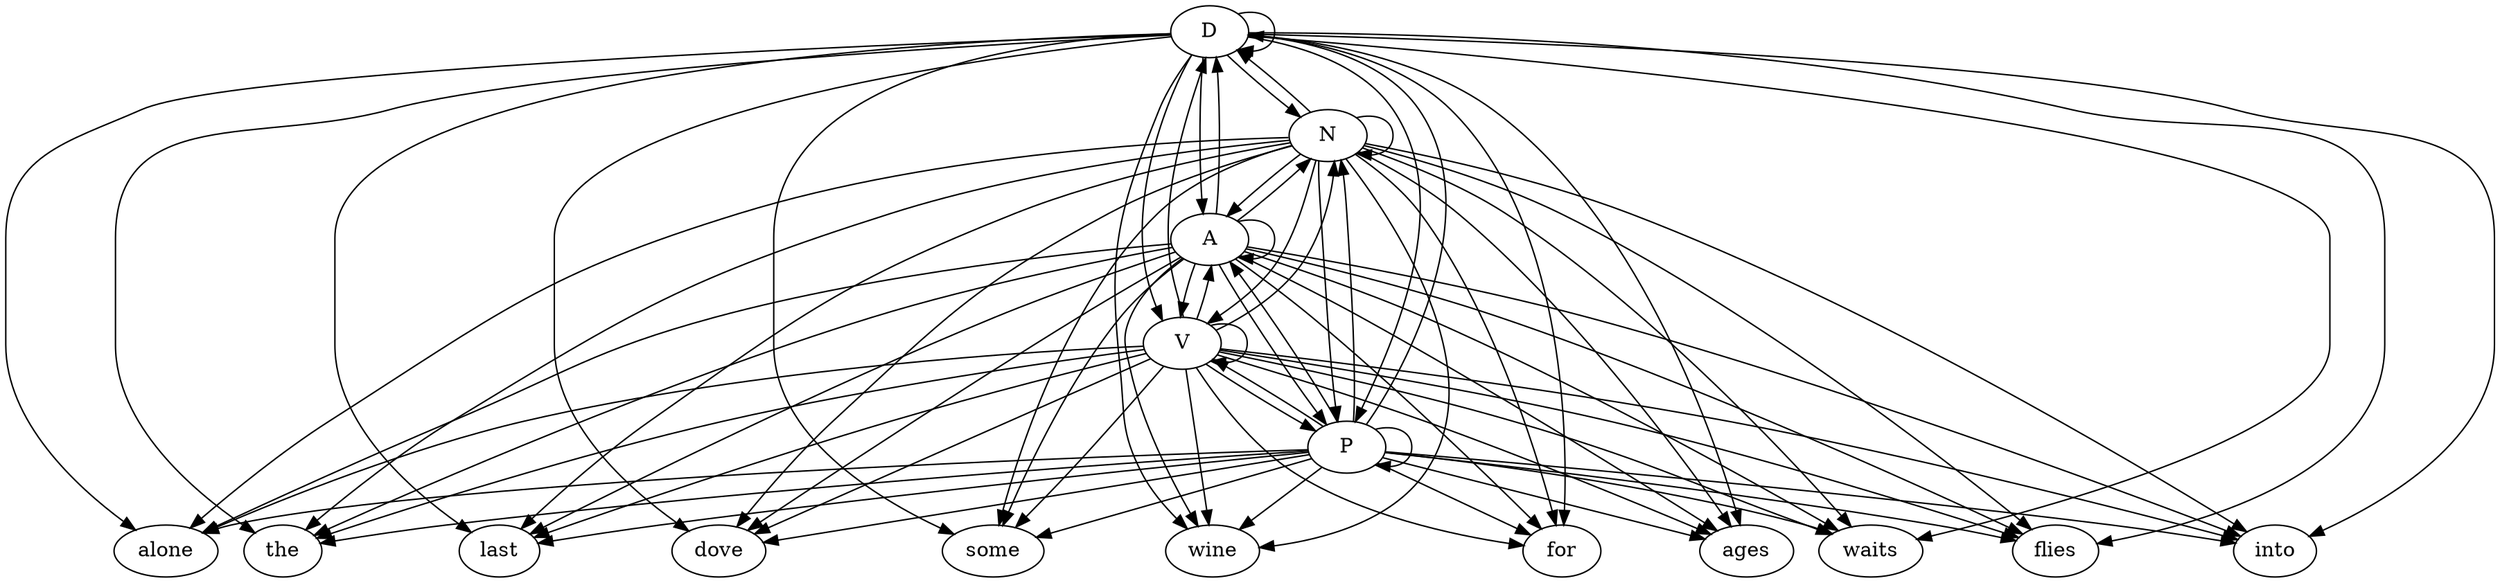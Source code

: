 digraph "compose( ,  )" {
	D -> D;
	D -> N;
	D -> A;
	D -> V;
	D -> P;
	D -> the;
	D -> some;
	D -> wine;
	D -> flies;
	D -> dove;
	D -> last;
	D -> ages;
	D -> waits;
	D -> alone;
	D -> into;
	D -> for;
	N -> D;
	N -> N;
	N -> A;
	N -> V;
	N -> P;
	N -> the;
	N -> some;
	N -> wine;
	N -> flies;
	N -> dove;
	N -> last;
	N -> ages;
	N -> waits;
	N -> alone;
	N -> into;
	N -> for;
	A -> D;
	A -> N;
	A -> A;
	A -> V;
	A -> P;
	A -> the;
	A -> some;
	A -> wine;
	A -> flies;
	A -> dove;
	A -> last;
	A -> ages;
	A -> waits;
	A -> alone;
	A -> into;
	A -> for;
	V -> D;
	V -> N;
	V -> A;
	V -> V;
	V -> P;
	V -> the;
	V -> some;
	V -> wine;
	V -> flies;
	V -> dove;
	V -> last;
	V -> ages;
	V -> waits;
	V -> alone;
	V -> into;
	V -> for;
	P -> D;
	P -> N;
	P -> A;
	P -> V;
	P -> P;
	P -> the;
	P -> some;
	P -> wine;
	P -> flies;
	P -> dove;
	P -> last;
	P -> ages;
	P -> waits;
	P -> alone;
	P -> into;
	P -> for;
}
